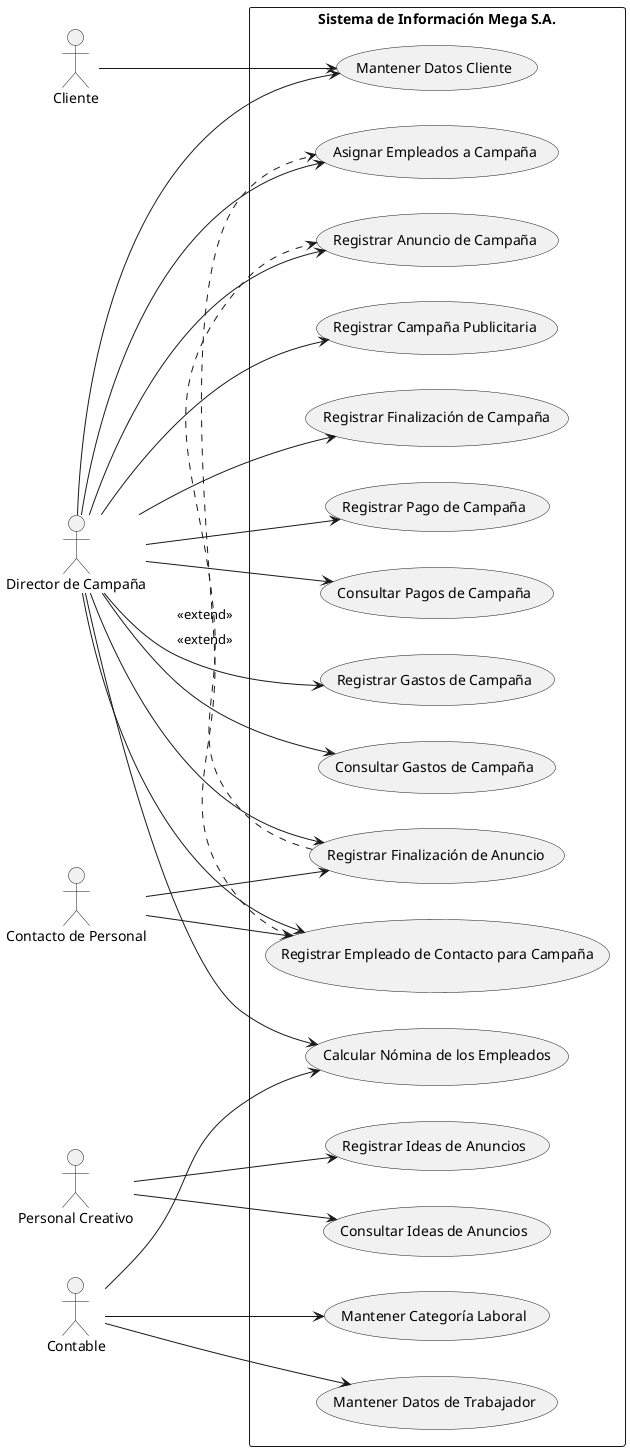 @startuml caso_uso
left to right direction

actor "Director de Campaña" as DC
actor "Contacto de Personal" as CP
actor "Personal Creativo" as PC
actor "Contable" as CON
actor "Cliente" as CLI

rectangle "Sistema de Información Mega S.A." {
  usecase "Mantener Datos Cliente" as UC1
  usecase "Registrar Campaña Publicitaria" as UC2
  usecase "Registrar Finalización de Campaña" as UC3
  usecase "Registrar Pago de Campaña" as UC4
  usecase "Consultar Pagos de Campaña" as UC5
  usecase "Asignar Empleados a Campaña" as UC6
  usecase "Registrar Empleado de Contacto para Campaña" as UC7
  usecase "Registrar Anuncio de Campaña" as UC8
  usecase "Registrar Finalización de Anuncio" as UC9
  usecase "Registrar Gastos de Campaña" as UC10
  usecase "Consultar Gastos de Campaña" as UC11
  usecase "Registrar Ideas de Anuncios" as UC12
  usecase "Consultar Ideas de Anuncios" as UC13
  usecase "Mantener Datos de Trabajador" as UC14
  usecase "Mantener Categoría Laboral" as UC15
  usecase "Calcular Nómina de los Empleados" as UC16
}

' Asociaciones de actores con casos de uso
DC --> UC1
DC --> UC2
DC --> UC3
DC --> UC4
DC --> UC5
DC --> UC6
DC --> UC7
DC --> UC8
DC --> UC9
DC --> UC10
DC --> UC11
DC --> UC16

CP --> UC7
CP --> UC9

PC --> UC12
PC --> UC13

CON --> UC14
CON --> UC15
CON --> UC16

CLI --> UC1

' Relaciones extend y include
' Se asume que "Registrar Empleado de Contacto para Campaña" es una extensión de "Asignar Empleados a Campaña"
UC7 .> UC6 : <<extend>>

' Se asume que "Registrar Finalización de Anuncio" extiende a "Registrar Anuncio de Campaña"
UC9 .> UC8 : <<extend>>
@enduml